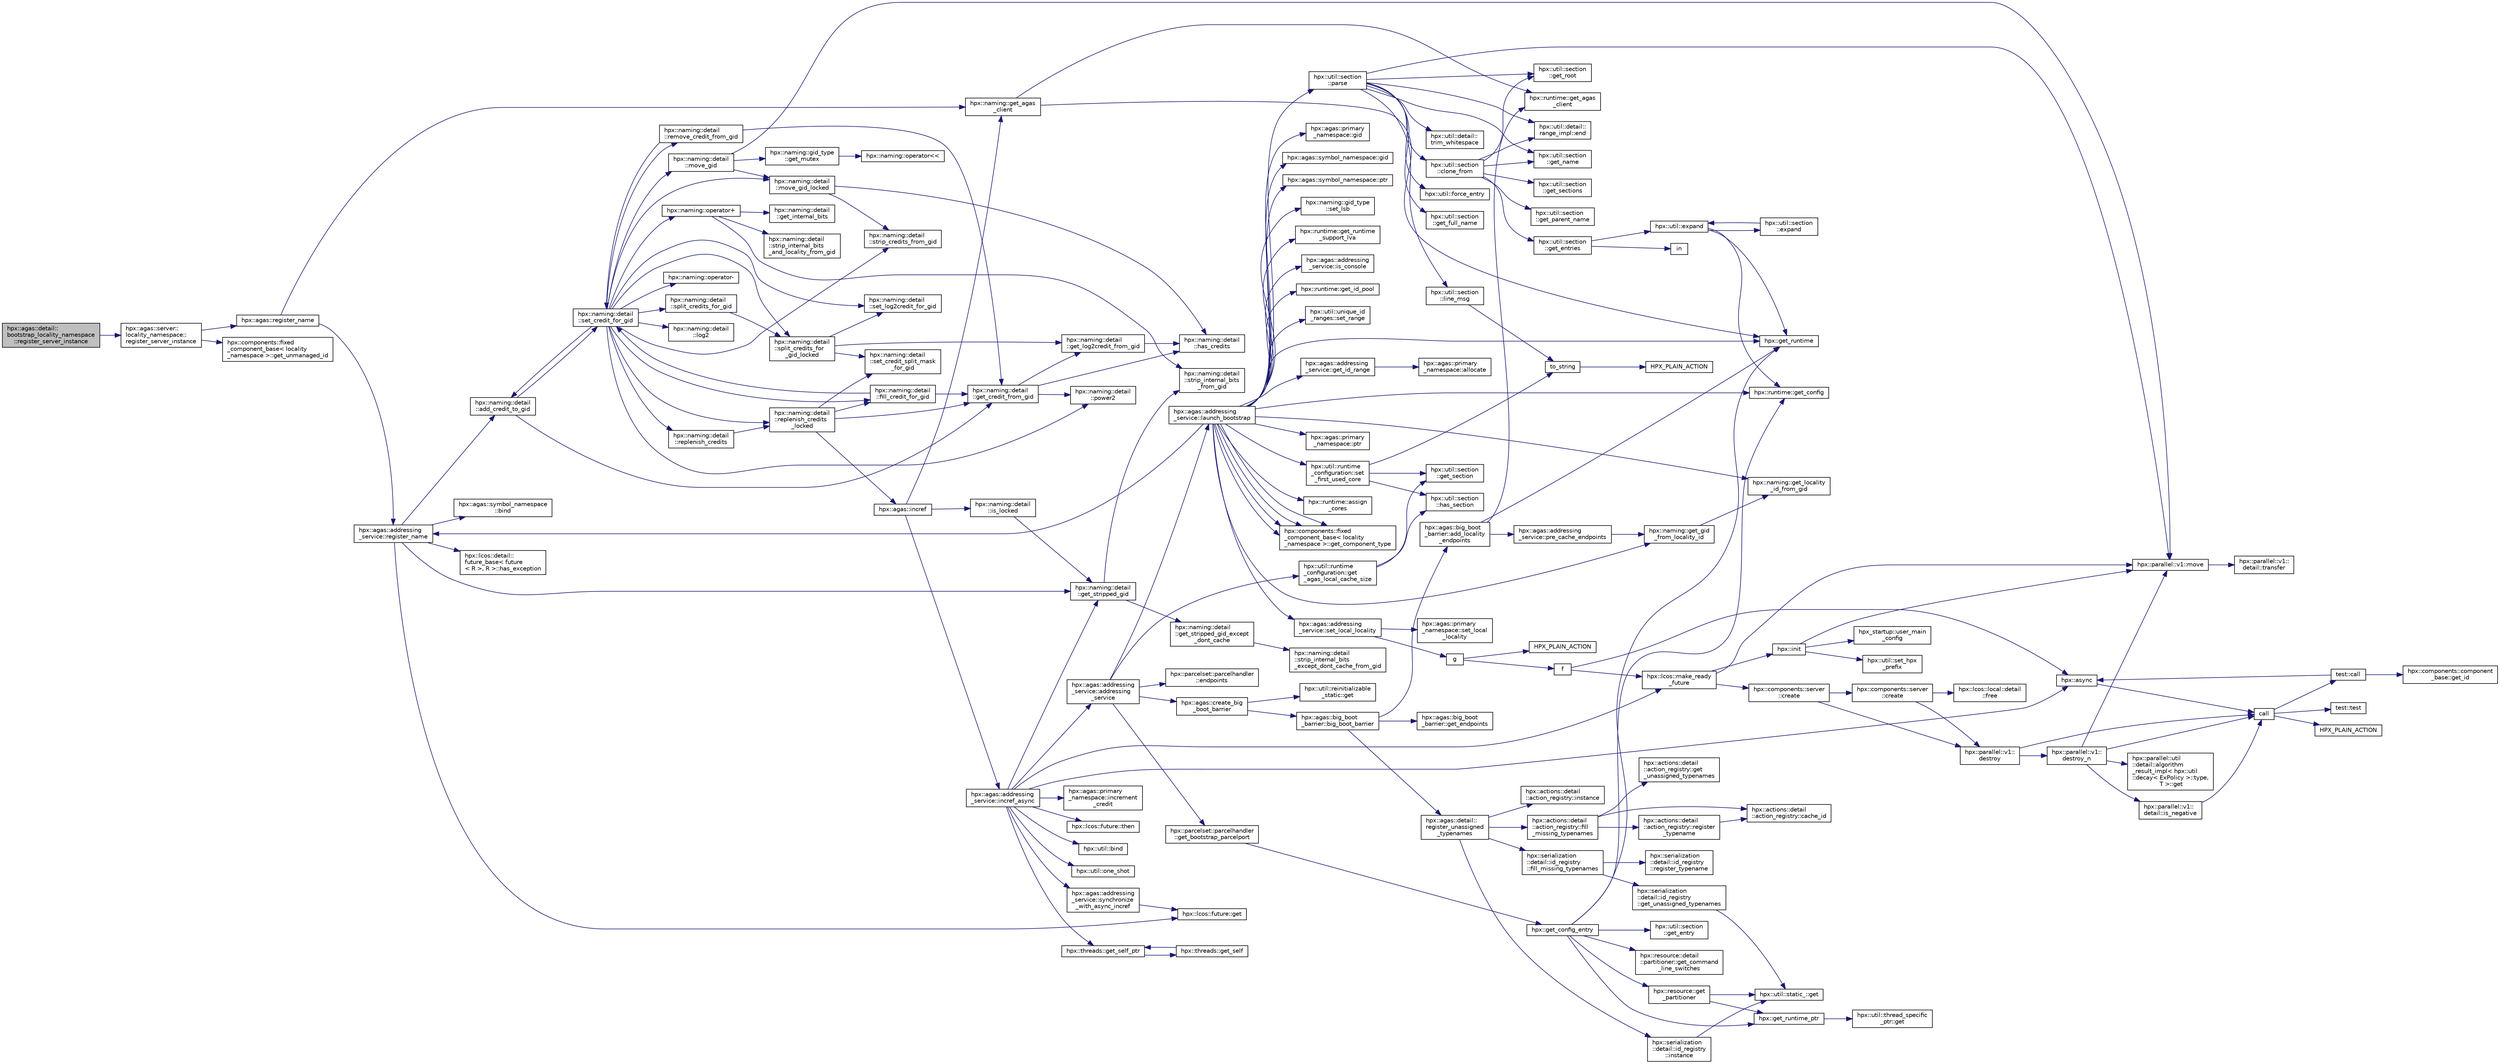 digraph "hpx::agas::detail::bootstrap_locality_namespace::register_server_instance"
{
  edge [fontname="Helvetica",fontsize="10",labelfontname="Helvetica",labelfontsize="10"];
  node [fontname="Helvetica",fontsize="10",shape=record];
  rankdir="LR";
  Node1463 [label="hpx::agas::detail::\lbootstrap_locality_namespace\l::register_server_instance",height=0.2,width=0.4,color="black", fillcolor="grey75", style="filled", fontcolor="black"];
  Node1463 -> Node1464 [color="midnightblue",fontsize="10",style="solid",fontname="Helvetica"];
  Node1464 [label="hpx::agas::server::\llocality_namespace::\lregister_server_instance",height=0.2,width=0.4,color="black", fillcolor="white", style="filled",URL="$dc/d72/structhpx_1_1agas_1_1server_1_1locality__namespace.html#af1491746c7368e3824c99bc100f18734"];
  Node1464 -> Node1465 [color="midnightblue",fontsize="10",style="solid",fontname="Helvetica"];
  Node1465 [label="hpx::agas::register_name",height=0.2,width=0.4,color="black", fillcolor="white", style="filled",URL="$dc/d54/namespacehpx_1_1agas.html#a3812793adbf5e7d8c6b468595ac0823f"];
  Node1465 -> Node1466 [color="midnightblue",fontsize="10",style="solid",fontname="Helvetica"];
  Node1466 [label="hpx::naming::get_agas\l_client",height=0.2,width=0.4,color="black", fillcolor="white", style="filled",URL="$d4/dc9/namespacehpx_1_1naming.html#a0408fffd5d34b620712a801b0ae3b032"];
  Node1466 -> Node1467 [color="midnightblue",fontsize="10",style="solid",fontname="Helvetica"];
  Node1467 [label="hpx::get_runtime",height=0.2,width=0.4,color="black", fillcolor="white", style="filled",URL="$d8/d83/namespacehpx.html#aef902cc6c7dd3b9fbadf34d1e850a070"];
  Node1466 -> Node1468 [color="midnightblue",fontsize="10",style="solid",fontname="Helvetica"];
  Node1468 [label="hpx::runtime::get_agas\l_client",height=0.2,width=0.4,color="black", fillcolor="white", style="filled",URL="$d0/d7b/classhpx_1_1runtime.html#aeb5dddd30d6b9861669af8ad44d1a96a"];
  Node1465 -> Node1469 [color="midnightblue",fontsize="10",style="solid",fontname="Helvetica"];
  Node1469 [label="hpx::agas::addressing\l_service::register_name",height=0.2,width=0.4,color="black", fillcolor="white", style="filled",URL="$db/d58/structhpx_1_1agas_1_1addressing__service.html#a5929d7fd681a5ed692bfbeaa503fc32d",tooltip="Register a global name with a global address (id) "];
  Node1469 -> Node1470 [color="midnightblue",fontsize="10",style="solid",fontname="Helvetica"];
  Node1470 [label="hpx::agas::symbol_namespace\l::bind",height=0.2,width=0.4,color="black", fillcolor="white", style="filled",URL="$dd/d5e/structhpx_1_1agas_1_1symbol__namespace.html#a4c5b21f70ae191ad0169fe5ac06de532"];
  Node1469 -> Node1471 [color="midnightblue",fontsize="10",style="solid",fontname="Helvetica"];
  Node1471 [label="hpx::naming::detail\l::get_stripped_gid",height=0.2,width=0.4,color="black", fillcolor="white", style="filled",URL="$d5/d18/namespacehpx_1_1naming_1_1detail.html#ad3a849cb7ebd5dccf9aefadccc21dd89"];
  Node1471 -> Node1472 [color="midnightblue",fontsize="10",style="solid",fontname="Helvetica"];
  Node1472 [label="hpx::naming::detail\l::strip_internal_bits\l_from_gid",height=0.2,width=0.4,color="black", fillcolor="white", style="filled",URL="$d5/d18/namespacehpx_1_1naming_1_1detail.html#a95cca4d4bc82a9da3e804b225b03dfaf"];
  Node1471 -> Node1473 [color="midnightblue",fontsize="10",style="solid",fontname="Helvetica"];
  Node1473 [label="hpx::naming::detail\l::get_stripped_gid_except\l_dont_cache",height=0.2,width=0.4,color="black", fillcolor="white", style="filled",URL="$d5/d18/namespacehpx_1_1naming_1_1detail.html#a1ab848588112d0f7fac377a15692c9cc"];
  Node1473 -> Node1474 [color="midnightblue",fontsize="10",style="solid",fontname="Helvetica"];
  Node1474 [label="hpx::naming::detail\l::strip_internal_bits\l_except_dont_cache_from_gid",height=0.2,width=0.4,color="black", fillcolor="white", style="filled",URL="$d5/d18/namespacehpx_1_1naming_1_1detail.html#aabeb51a92376c6bfb9cf31bf9ff0c4cc"];
  Node1469 -> Node1475 [color="midnightblue",fontsize="10",style="solid",fontname="Helvetica"];
  Node1475 [label="hpx::lcos::detail::\lfuture_base\< future\l\< R \>, R \>::has_exception",height=0.2,width=0.4,color="black", fillcolor="white", style="filled",URL="$d5/dd7/classhpx_1_1lcos_1_1detail_1_1future__base.html#aa95b01f70ad95706ae420ff1db2e5b99"];
  Node1469 -> Node1476 [color="midnightblue",fontsize="10",style="solid",fontname="Helvetica"];
  Node1476 [label="hpx::lcos::future::get",height=0.2,width=0.4,color="black", fillcolor="white", style="filled",URL="$d0/d33/classhpx_1_1lcos_1_1future.html#a8c28269486d5620ac48af349f17bb41c"];
  Node1469 -> Node1477 [color="midnightblue",fontsize="10",style="solid",fontname="Helvetica"];
  Node1477 [label="hpx::naming::detail\l::add_credit_to_gid",height=0.2,width=0.4,color="black", fillcolor="white", style="filled",URL="$d5/d18/namespacehpx_1_1naming_1_1detail.html#ab13848a91587535a393be4def980e832"];
  Node1477 -> Node1478 [color="midnightblue",fontsize="10",style="solid",fontname="Helvetica"];
  Node1478 [label="hpx::naming::detail\l::get_credit_from_gid",height=0.2,width=0.4,color="black", fillcolor="white", style="filled",URL="$d5/d18/namespacehpx_1_1naming_1_1detail.html#ae3d27efe8c838d79e29020ed7c9fa25f"];
  Node1478 -> Node1479 [color="midnightblue",fontsize="10",style="solid",fontname="Helvetica"];
  Node1479 [label="hpx::naming::detail\l::has_credits",height=0.2,width=0.4,color="black", fillcolor="white", style="filled",URL="$d5/d18/namespacehpx_1_1naming_1_1detail.html#afb823cf706d95f298c25af22fe39653b"];
  Node1478 -> Node1480 [color="midnightblue",fontsize="10",style="solid",fontname="Helvetica"];
  Node1480 [label="hpx::naming::detail\l::power2",height=0.2,width=0.4,color="black", fillcolor="white", style="filled",URL="$d5/d18/namespacehpx_1_1naming_1_1detail.html#a084e318ac378f38778c0696da8cbdaac"];
  Node1478 -> Node1481 [color="midnightblue",fontsize="10",style="solid",fontname="Helvetica"];
  Node1481 [label="hpx::naming::detail\l::get_log2credit_from_gid",height=0.2,width=0.4,color="black", fillcolor="white", style="filled",URL="$d5/d18/namespacehpx_1_1naming_1_1detail.html#a65b5a75f9576e0c15d372d20f0ed37d0"];
  Node1481 -> Node1479 [color="midnightblue",fontsize="10",style="solid",fontname="Helvetica"];
  Node1477 -> Node1482 [color="midnightblue",fontsize="10",style="solid",fontname="Helvetica"];
  Node1482 [label="hpx::naming::detail\l::set_credit_for_gid",height=0.2,width=0.4,color="black", fillcolor="white", style="filled",URL="$d5/d18/namespacehpx_1_1naming_1_1detail.html#a87703193ff814a4e1c912e98e655ec51"];
  Node1482 -> Node1483 [color="midnightblue",fontsize="10",style="solid",fontname="Helvetica"];
  Node1483 [label="hpx::naming::detail\l::log2",height=0.2,width=0.4,color="black", fillcolor="white", style="filled",URL="$d5/d18/namespacehpx_1_1naming_1_1detail.html#a10b972e46f78f4f24d7843d6f8554b5b"];
  Node1482 -> Node1480 [color="midnightblue",fontsize="10",style="solid",fontname="Helvetica"];
  Node1482 -> Node1484 [color="midnightblue",fontsize="10",style="solid",fontname="Helvetica"];
  Node1484 [label="hpx::naming::detail\l::set_log2credit_for_gid",height=0.2,width=0.4,color="black", fillcolor="white", style="filled",URL="$d5/d18/namespacehpx_1_1naming_1_1detail.html#ac466e44115ff62134192cea0735b147e"];
  Node1482 -> Node1485 [color="midnightblue",fontsize="10",style="solid",fontname="Helvetica"];
  Node1485 [label="hpx::naming::detail\l::strip_credits_from_gid",height=0.2,width=0.4,color="black", fillcolor="white", style="filled",URL="$d5/d18/namespacehpx_1_1naming_1_1detail.html#a422b12b60e5f7844b224dd68cf8cae8e"];
  Node1482 -> Node1477 [color="midnightblue",fontsize="10",style="solid",fontname="Helvetica"];
  Node1482 -> Node1486 [color="midnightblue",fontsize="10",style="solid",fontname="Helvetica"];
  Node1486 [label="hpx::naming::detail\l::remove_credit_from_gid",height=0.2,width=0.4,color="black", fillcolor="white", style="filled",URL="$d5/d18/namespacehpx_1_1naming_1_1detail.html#a3ccb4b028c2c757c0fabdfe58ac07e47"];
  Node1486 -> Node1478 [color="midnightblue",fontsize="10",style="solid",fontname="Helvetica"];
  Node1486 -> Node1482 [color="midnightblue",fontsize="10",style="solid",fontname="Helvetica"];
  Node1482 -> Node1487 [color="midnightblue",fontsize="10",style="solid",fontname="Helvetica"];
  Node1487 [label="hpx::naming::detail\l::fill_credit_for_gid",height=0.2,width=0.4,color="black", fillcolor="white", style="filled",URL="$d5/d18/namespacehpx_1_1naming_1_1detail.html#a3ec890e6a5b5c8fbd21b11dfe7e50352"];
  Node1487 -> Node1478 [color="midnightblue",fontsize="10",style="solid",fontname="Helvetica"];
  Node1487 -> Node1482 [color="midnightblue",fontsize="10",style="solid",fontname="Helvetica"];
  Node1482 -> Node1488 [color="midnightblue",fontsize="10",style="solid",fontname="Helvetica"];
  Node1488 [label="hpx::naming::detail\l::move_gid",height=0.2,width=0.4,color="black", fillcolor="white", style="filled",URL="$d5/d18/namespacehpx_1_1naming_1_1detail.html#aade6b5eb4f9361377b0a427cd8bffdca"];
  Node1488 -> Node1489 [color="midnightblue",fontsize="10",style="solid",fontname="Helvetica"];
  Node1489 [label="hpx::naming::gid_type\l::get_mutex",height=0.2,width=0.4,color="black", fillcolor="white", style="filled",URL="$d3/d67/structhpx_1_1naming_1_1gid__type.html#a25f1f7d247b4ec6e77e577400bbbc18f"];
  Node1489 -> Node1490 [color="midnightblue",fontsize="10",style="solid",fontname="Helvetica"];
  Node1490 [label="hpx::naming::operator\<\<",height=0.2,width=0.4,color="black", fillcolor="white", style="filled",URL="$d4/dc9/namespacehpx_1_1naming.html#ad9103d927583be9fcc218e045ad2a6e6"];
  Node1488 -> Node1491 [color="midnightblue",fontsize="10",style="solid",fontname="Helvetica"];
  Node1491 [label="hpx::naming::detail\l::move_gid_locked",height=0.2,width=0.4,color="black", fillcolor="white", style="filled",URL="$d5/d18/namespacehpx_1_1naming_1_1detail.html#ade50f3a7ea7970594a107017d9781f45"];
  Node1491 -> Node1479 [color="midnightblue",fontsize="10",style="solid",fontname="Helvetica"];
  Node1491 -> Node1485 [color="midnightblue",fontsize="10",style="solid",fontname="Helvetica"];
  Node1488 -> Node1492 [color="midnightblue",fontsize="10",style="solid",fontname="Helvetica"];
  Node1492 [label="hpx::parallel::v1::move",height=0.2,width=0.4,color="black", fillcolor="white", style="filled",URL="$db/db9/namespacehpx_1_1parallel_1_1v1.html#aa7c4ede081ce786c9d1eb1adff495cfc"];
  Node1492 -> Node1493 [color="midnightblue",fontsize="10",style="solid",fontname="Helvetica"];
  Node1493 [label="hpx::parallel::v1::\ldetail::transfer",height=0.2,width=0.4,color="black", fillcolor="white", style="filled",URL="$d2/ddd/namespacehpx_1_1parallel_1_1v1_1_1detail.html#ab1b56a05e1885ca7cc7ffa1804dd2f3c"];
  Node1482 -> Node1491 [color="midnightblue",fontsize="10",style="solid",fontname="Helvetica"];
  Node1482 -> Node1494 [color="midnightblue",fontsize="10",style="solid",fontname="Helvetica"];
  Node1494 [label="hpx::naming::detail\l::replenish_credits",height=0.2,width=0.4,color="black", fillcolor="white", style="filled",URL="$d5/d18/namespacehpx_1_1naming_1_1detail.html#aab806d937bd01894af129d3d3cbb22f4"];
  Node1494 -> Node1495 [color="midnightblue",fontsize="10",style="solid",fontname="Helvetica"];
  Node1495 [label="hpx::naming::detail\l::replenish_credits\l_locked",height=0.2,width=0.4,color="black", fillcolor="white", style="filled",URL="$d5/d18/namespacehpx_1_1naming_1_1detail.html#a011ed4fa9a2f4d4319adc54943fa03d6"];
  Node1495 -> Node1478 [color="midnightblue",fontsize="10",style="solid",fontname="Helvetica"];
  Node1495 -> Node1487 [color="midnightblue",fontsize="10",style="solid",fontname="Helvetica"];
  Node1495 -> Node1496 [color="midnightblue",fontsize="10",style="solid",fontname="Helvetica"];
  Node1496 [label="hpx::naming::detail\l::set_credit_split_mask\l_for_gid",height=0.2,width=0.4,color="black", fillcolor="white", style="filled",URL="$d5/d18/namespacehpx_1_1naming_1_1detail.html#a514fb4fd603d267bd438c27ea2fb1e7d"];
  Node1495 -> Node1497 [color="midnightblue",fontsize="10",style="solid",fontname="Helvetica"];
  Node1497 [label="hpx::agas::incref",height=0.2,width=0.4,color="black", fillcolor="white", style="filled",URL="$dc/d54/namespacehpx_1_1agas.html#aad81d2ea721c1a5692e243ef07bf164f"];
  Node1497 -> Node1498 [color="midnightblue",fontsize="10",style="solid",fontname="Helvetica"];
  Node1498 [label="hpx::naming::detail\l::is_locked",height=0.2,width=0.4,color="black", fillcolor="white", style="filled",URL="$d5/d18/namespacehpx_1_1naming_1_1detail.html#a721ab5a11bd11a37b0c905ea3fe0a6d7"];
  Node1498 -> Node1471 [color="midnightblue",fontsize="10",style="solid",fontname="Helvetica"];
  Node1497 -> Node1466 [color="midnightblue",fontsize="10",style="solid",fontname="Helvetica"];
  Node1497 -> Node1499 [color="midnightblue",fontsize="10",style="solid",fontname="Helvetica"];
  Node1499 [label="hpx::agas::addressing\l_service::incref_async",height=0.2,width=0.4,color="black", fillcolor="white", style="filled",URL="$db/d58/structhpx_1_1agas_1_1addressing__service.html#adae9df2634cf648f129f203c3678c1c1",tooltip="Increment the global reference count for the given id. "];
  Node1499 -> Node1471 [color="midnightblue",fontsize="10",style="solid",fontname="Helvetica"];
  Node1499 -> Node1500 [color="midnightblue",fontsize="10",style="solid",fontname="Helvetica"];
  Node1500 [label="hpx::threads::get_self_ptr",height=0.2,width=0.4,color="black", fillcolor="white", style="filled",URL="$d7/d28/namespacehpx_1_1threads.html#a22877ae347ad884cde3a51397dad6c53"];
  Node1500 -> Node1501 [color="midnightblue",fontsize="10",style="solid",fontname="Helvetica"];
  Node1501 [label="hpx::threads::get_self",height=0.2,width=0.4,color="black", fillcolor="white", style="filled",URL="$d7/d28/namespacehpx_1_1threads.html#a07daf4d6d29233f20d66d41ab7b5b8e8"];
  Node1501 -> Node1500 [color="midnightblue",fontsize="10",style="solid",fontname="Helvetica"];
  Node1499 -> Node1502 [color="midnightblue",fontsize="10",style="solid",fontname="Helvetica"];
  Node1502 [label="hpx::agas::addressing\l_service::addressing\l_service",height=0.2,width=0.4,color="black", fillcolor="white", style="filled",URL="$db/d58/structhpx_1_1agas_1_1addressing__service.html#a4cd885b12c530009f44f7372c197d54f"];
  Node1502 -> Node1503 [color="midnightblue",fontsize="10",style="solid",fontname="Helvetica"];
  Node1503 [label="hpx::util::runtime\l_configuration::get\l_agas_local_cache_size",height=0.2,width=0.4,color="black", fillcolor="white", style="filled",URL="$d8/d70/classhpx_1_1util_1_1runtime__configuration.html#a5fc409d10bc5e063fde7992fb2d8eefe"];
  Node1503 -> Node1504 [color="midnightblue",fontsize="10",style="solid",fontname="Helvetica"];
  Node1504 [label="hpx::util::section\l::has_section",height=0.2,width=0.4,color="black", fillcolor="white", style="filled",URL="$dd/de4/classhpx_1_1util_1_1section.html#a2ef0091925e5c2e3fda235bff644cdb4"];
  Node1503 -> Node1505 [color="midnightblue",fontsize="10",style="solid",fontname="Helvetica"];
  Node1505 [label="hpx::util::section\l::get_section",height=0.2,width=0.4,color="black", fillcolor="white", style="filled",URL="$dd/de4/classhpx_1_1util_1_1section.html#a3506cc01fb5453b2176f4747352c5517"];
  Node1502 -> Node1506 [color="midnightblue",fontsize="10",style="solid",fontname="Helvetica"];
  Node1506 [label="hpx::parcelset::parcelhandler\l::get_bootstrap_parcelport",height=0.2,width=0.4,color="black", fillcolor="white", style="filled",URL="$d4/d2f/classhpx_1_1parcelset_1_1parcelhandler.html#aac412291f000080f2496f288b97b7859"];
  Node1506 -> Node1507 [color="midnightblue",fontsize="10",style="solid",fontname="Helvetica"];
  Node1507 [label="hpx::get_config_entry",height=0.2,width=0.4,color="black", fillcolor="white", style="filled",URL="$d8/d83/namespacehpx.html#a097240e6744bc8905f708932da401835",tooltip="Retrieve the string value of a configuration entry given by key. "];
  Node1507 -> Node1508 [color="midnightblue",fontsize="10",style="solid",fontname="Helvetica"];
  Node1508 [label="hpx::get_runtime_ptr",height=0.2,width=0.4,color="black", fillcolor="white", style="filled",URL="$d8/d83/namespacehpx.html#af29daf2bb3e01b4d6495a1742b6cce64"];
  Node1508 -> Node1509 [color="midnightblue",fontsize="10",style="solid",fontname="Helvetica"];
  Node1509 [label="hpx::util::thread_specific\l_ptr::get",height=0.2,width=0.4,color="black", fillcolor="white", style="filled",URL="$d4/d4c/structhpx_1_1util_1_1thread__specific__ptr.html#a3b27d8520710478aa41d1f74206bdba9"];
  Node1507 -> Node1467 [color="midnightblue",fontsize="10",style="solid",fontname="Helvetica"];
  Node1507 -> Node1510 [color="midnightblue",fontsize="10",style="solid",fontname="Helvetica"];
  Node1510 [label="hpx::runtime::get_config",height=0.2,width=0.4,color="black", fillcolor="white", style="filled",URL="$d0/d7b/classhpx_1_1runtime.html#a0bfe0241e54b1fe1dd4ec181d944de43",tooltip="access configuration information "];
  Node1507 -> Node1511 [color="midnightblue",fontsize="10",style="solid",fontname="Helvetica"];
  Node1511 [label="hpx::util::section\l::get_entry",height=0.2,width=0.4,color="black", fillcolor="white", style="filled",URL="$dd/de4/classhpx_1_1util_1_1section.html#a02ac2ca2a4490347405dec03df46af88"];
  Node1507 -> Node1512 [color="midnightblue",fontsize="10",style="solid",fontname="Helvetica"];
  Node1512 [label="hpx::resource::get\l_partitioner",height=0.2,width=0.4,color="black", fillcolor="white", style="filled",URL="$dd/da5/namespacehpx_1_1resource.html#af91354c369d9a22a00581d6b6da7d0ee"];
  Node1512 -> Node1513 [color="midnightblue",fontsize="10",style="solid",fontname="Helvetica"];
  Node1513 [label="hpx::util::static_::get",height=0.2,width=0.4,color="black", fillcolor="white", style="filled",URL="$d3/dbb/structhpx_1_1util_1_1static__.html#a2967c633948a3bf17a3b5405ef5a8318"];
  Node1512 -> Node1508 [color="midnightblue",fontsize="10",style="solid",fontname="Helvetica"];
  Node1507 -> Node1514 [color="midnightblue",fontsize="10",style="solid",fontname="Helvetica"];
  Node1514 [label="hpx::resource::detail\l::partitioner::get_command\l_line_switches",height=0.2,width=0.4,color="black", fillcolor="white", style="filled",URL="$d0/dab/classhpx_1_1resource_1_1detail_1_1partitioner.html#a16fe01dd59b2c89bd556788b5713522e"];
  Node1502 -> Node1515 [color="midnightblue",fontsize="10",style="solid",fontname="Helvetica"];
  Node1515 [label="hpx::agas::create_big\l_boot_barrier",height=0.2,width=0.4,color="black", fillcolor="white", style="filled",URL="$dc/d54/namespacehpx_1_1agas.html#a272f64deb448ea9613501a5b3458a57f"];
  Node1515 -> Node1516 [color="midnightblue",fontsize="10",style="solid",fontname="Helvetica"];
  Node1516 [label="hpx::util::reinitializable\l_static::get",height=0.2,width=0.4,color="black", fillcolor="white", style="filled",URL="$d2/db7/structhpx_1_1util_1_1reinitializable__static.html#a2c616d22a193ed9d3b0b58d4203b3809"];
  Node1515 -> Node1517 [color="midnightblue",fontsize="10",style="solid",fontname="Helvetica"];
  Node1517 [label="hpx::agas::big_boot\l_barrier::big_boot_barrier",height=0.2,width=0.4,color="black", fillcolor="white", style="filled",URL="$d8/db6/structhpx_1_1agas_1_1big__boot__barrier.html#ab00f39b77e1ae054dddeab796ac49a07"];
  Node1517 -> Node1518 [color="midnightblue",fontsize="10",style="solid",fontname="Helvetica"];
  Node1518 [label="hpx::agas::detail::\lregister_unassigned\l_typenames",height=0.2,width=0.4,color="black", fillcolor="white", style="filled",URL="$dd/dd0/namespacehpx_1_1agas_1_1detail.html#a69a4d9fbe321b26f2eeeacaae98c05bb"];
  Node1518 -> Node1519 [color="midnightblue",fontsize="10",style="solid",fontname="Helvetica"];
  Node1519 [label="hpx::serialization\l::detail::id_registry\l::instance",height=0.2,width=0.4,color="black", fillcolor="white", style="filled",URL="$dc/d9a/classhpx_1_1serialization_1_1detail_1_1id__registry.html#ab5118609f28337b2a71e7ac63399a2dc"];
  Node1519 -> Node1513 [color="midnightblue",fontsize="10",style="solid",fontname="Helvetica"];
  Node1518 -> Node1520 [color="midnightblue",fontsize="10",style="solid",fontname="Helvetica"];
  Node1520 [label="hpx::serialization\l::detail::id_registry\l::fill_missing_typenames",height=0.2,width=0.4,color="black", fillcolor="white", style="filled",URL="$dc/d9a/classhpx_1_1serialization_1_1detail_1_1id__registry.html#a80cd98a900de5a5347cf51ab710ed1be"];
  Node1520 -> Node1521 [color="midnightblue",fontsize="10",style="solid",fontname="Helvetica"];
  Node1521 [label="hpx::serialization\l::detail::id_registry\l::get_unassigned_typenames",height=0.2,width=0.4,color="black", fillcolor="white", style="filled",URL="$dc/d9a/classhpx_1_1serialization_1_1detail_1_1id__registry.html#a667f38001517e0031e3421b1f6719baf"];
  Node1521 -> Node1513 [color="midnightblue",fontsize="10",style="solid",fontname="Helvetica"];
  Node1520 -> Node1522 [color="midnightblue",fontsize="10",style="solid",fontname="Helvetica"];
  Node1522 [label="hpx::serialization\l::detail::id_registry\l::register_typename",height=0.2,width=0.4,color="black", fillcolor="white", style="filled",URL="$dc/d9a/classhpx_1_1serialization_1_1detail_1_1id__registry.html#a3ecf46288bd104ca800605842a269fd6"];
  Node1518 -> Node1523 [color="midnightblue",fontsize="10",style="solid",fontname="Helvetica"];
  Node1523 [label="hpx::actions::detail\l::action_registry::instance",height=0.2,width=0.4,color="black", fillcolor="white", style="filled",URL="$d6/d07/structhpx_1_1actions_1_1detail_1_1action__registry.html#a4d8a8074f8a91fdc5a62e8067ef6472c"];
  Node1518 -> Node1524 [color="midnightblue",fontsize="10",style="solid",fontname="Helvetica"];
  Node1524 [label="hpx::actions::detail\l::action_registry::fill\l_missing_typenames",height=0.2,width=0.4,color="black", fillcolor="white", style="filled",URL="$d6/d07/structhpx_1_1actions_1_1detail_1_1action__registry.html#ad0b2659af6636d76d4b39d64eac81e3c"];
  Node1524 -> Node1525 [color="midnightblue",fontsize="10",style="solid",fontname="Helvetica"];
  Node1525 [label="hpx::actions::detail\l::action_registry::get\l_unassigned_typenames",height=0.2,width=0.4,color="black", fillcolor="white", style="filled",URL="$d6/d07/structhpx_1_1actions_1_1detail_1_1action__registry.html#a5216619c74ba5ee2d7a82626fe3f42cd"];
  Node1524 -> Node1526 [color="midnightblue",fontsize="10",style="solid",fontname="Helvetica"];
  Node1526 [label="hpx::actions::detail\l::action_registry::register\l_typename",height=0.2,width=0.4,color="black", fillcolor="white", style="filled",URL="$d6/d07/structhpx_1_1actions_1_1detail_1_1action__registry.html#a7352d14b8ad4d97a880c8ff247f0e04a"];
  Node1526 -> Node1527 [color="midnightblue",fontsize="10",style="solid",fontname="Helvetica"];
  Node1527 [label="hpx::actions::detail\l::action_registry::cache_id",height=0.2,width=0.4,color="black", fillcolor="white", style="filled",URL="$d6/d07/structhpx_1_1actions_1_1detail_1_1action__registry.html#a241539d91aa05a0cb41e6949b4f7ffb6"];
  Node1524 -> Node1527 [color="midnightblue",fontsize="10",style="solid",fontname="Helvetica"];
  Node1517 -> Node1528 [color="midnightblue",fontsize="10",style="solid",fontname="Helvetica"];
  Node1528 [label="hpx::agas::big_boot\l_barrier::add_locality\l_endpoints",height=0.2,width=0.4,color="black", fillcolor="white", style="filled",URL="$d8/db6/structhpx_1_1agas_1_1big__boot__barrier.html#aedb4d5066f5ee188b4b2e7476bde8f35"];
  Node1528 -> Node1467 [color="midnightblue",fontsize="10",style="solid",fontname="Helvetica"];
  Node1528 -> Node1468 [color="midnightblue",fontsize="10",style="solid",fontname="Helvetica"];
  Node1528 -> Node1529 [color="midnightblue",fontsize="10",style="solid",fontname="Helvetica"];
  Node1529 [label="hpx::agas::addressing\l_service::pre_cache_endpoints",height=0.2,width=0.4,color="black", fillcolor="white", style="filled",URL="$db/d58/structhpx_1_1agas_1_1addressing__service.html#a9384e7f70c49705ea11e55718c144ee4"];
  Node1529 -> Node1530 [color="midnightblue",fontsize="10",style="solid",fontname="Helvetica"];
  Node1530 [label="hpx::naming::get_gid\l_from_locality_id",height=0.2,width=0.4,color="black", fillcolor="white", style="filled",URL="$d4/dc9/namespacehpx_1_1naming.html#ae50a3ecdb5854b6a25a556ebc9830541"];
  Node1530 -> Node1531 [color="midnightblue",fontsize="10",style="solid",fontname="Helvetica"];
  Node1531 [label="hpx::naming::get_locality\l_id_from_gid",height=0.2,width=0.4,color="black", fillcolor="white", style="filled",URL="$d4/dc9/namespacehpx_1_1naming.html#a7fd43037784560bd04fda9b49e33529f"];
  Node1517 -> Node1532 [color="midnightblue",fontsize="10",style="solid",fontname="Helvetica"];
  Node1532 [label="hpx::agas::big_boot\l_barrier::get_endpoints",height=0.2,width=0.4,color="black", fillcolor="white", style="filled",URL="$d8/db6/structhpx_1_1agas_1_1big__boot__barrier.html#a019606b912a47e77062cd7de28adb428"];
  Node1502 -> Node1533 [color="midnightblue",fontsize="10",style="solid",fontname="Helvetica"];
  Node1533 [label="hpx::parcelset::parcelhandler\l::endpoints",height=0.2,width=0.4,color="black", fillcolor="white", style="filled",URL="$d4/d2f/classhpx_1_1parcelset_1_1parcelhandler.html#a7a79973ee047c9a655e7517b89d78558",tooltip="return the endpoints associated with this parcelhandler "];
  Node1502 -> Node1534 [color="midnightblue",fontsize="10",style="solid",fontname="Helvetica"];
  Node1534 [label="hpx::agas::addressing\l_service::launch_bootstrap",height=0.2,width=0.4,color="black", fillcolor="white", style="filled",URL="$db/d58/structhpx_1_1agas_1_1addressing__service.html#a664380be3597d3ca31677b2ae5800e76"];
  Node1534 -> Node1535 [color="midnightblue",fontsize="10",style="solid",fontname="Helvetica"];
  Node1535 [label="hpx::agas::primary\l_namespace::ptr",height=0.2,width=0.4,color="black", fillcolor="white", style="filled",URL="$d1/d43/structhpx_1_1agas_1_1primary__namespace.html#a977601f2c79f10b3aef3db56fb3aad0d"];
  Node1534 -> Node1467 [color="midnightblue",fontsize="10",style="solid",fontname="Helvetica"];
  Node1534 -> Node1530 [color="midnightblue",fontsize="10",style="solid",fontname="Helvetica"];
  Node1534 -> Node1536 [color="midnightblue",fontsize="10",style="solid",fontname="Helvetica"];
  Node1536 [label="hpx::agas::addressing\l_service::set_local_locality",height=0.2,width=0.4,color="black", fillcolor="white", style="filled",URL="$db/d58/structhpx_1_1agas_1_1addressing__service.html#a262a9982f31caacd5c605b643f2cc081"];
  Node1536 -> Node1537 [color="midnightblue",fontsize="10",style="solid",fontname="Helvetica"];
  Node1537 [label="g",height=0.2,width=0.4,color="black", fillcolor="white", style="filled",URL="$da/d17/cxx11__noexcept_8cpp.html#a96f5ebe659f57f5faa7343c54f8ea39a"];
  Node1537 -> Node1538 [color="midnightblue",fontsize="10",style="solid",fontname="Helvetica"];
  Node1538 [label="f",height=0.2,width=0.4,color="black", fillcolor="white", style="filled",URL="$d4/d13/async__unwrap__1037_8cpp.html#a02a6b0b4f77af9f69a841dc8262b0cd0"];
  Node1538 -> Node1539 [color="midnightblue",fontsize="10",style="solid",fontname="Helvetica"];
  Node1539 [label="hpx::async",height=0.2,width=0.4,color="black", fillcolor="white", style="filled",URL="$d8/d83/namespacehpx.html#acb7d8e37b73b823956ce144f9a57eaa4"];
  Node1539 -> Node1540 [color="midnightblue",fontsize="10",style="solid",fontname="Helvetica"];
  Node1540 [label="call",height=0.2,width=0.4,color="black", fillcolor="white", style="filled",URL="$d2/d67/promise__1620_8cpp.html#a58357f0b82bc761e1d0b9091ed563a70"];
  Node1540 -> Node1541 [color="midnightblue",fontsize="10",style="solid",fontname="Helvetica"];
  Node1541 [label="test::test",height=0.2,width=0.4,color="black", fillcolor="white", style="filled",URL="$d8/d89/structtest.html#ab42d5ece712d716b04cb3f686f297a26"];
  Node1540 -> Node1542 [color="midnightblue",fontsize="10",style="solid",fontname="Helvetica"];
  Node1542 [label="HPX_PLAIN_ACTION",height=0.2,width=0.4,color="black", fillcolor="white", style="filled",URL="$d2/d67/promise__1620_8cpp.html#ab96aab827a4b1fcaf66cfe0ba83fef23"];
  Node1540 -> Node1543 [color="midnightblue",fontsize="10",style="solid",fontname="Helvetica"];
  Node1543 [label="test::call",height=0.2,width=0.4,color="black", fillcolor="white", style="filled",URL="$d8/d89/structtest.html#aeb29e7ed6518b9426ccf1344c52620ae"];
  Node1543 -> Node1539 [color="midnightblue",fontsize="10",style="solid",fontname="Helvetica"];
  Node1543 -> Node1544 [color="midnightblue",fontsize="10",style="solid",fontname="Helvetica"];
  Node1544 [label="hpx::components::component\l_base::get_id",height=0.2,width=0.4,color="black", fillcolor="white", style="filled",URL="$d2/de6/classhpx_1_1components_1_1component__base.html#a4c8fd93514039bdf01c48d66d82b19cd"];
  Node1538 -> Node1545 [color="midnightblue",fontsize="10",style="solid",fontname="Helvetica"];
  Node1545 [label="hpx::lcos::make_ready\l_future",height=0.2,width=0.4,color="black", fillcolor="white", style="filled",URL="$d2/dc9/namespacehpx_1_1lcos.html#a42997564ddfde91d475b8a2cea8f53e4"];
  Node1545 -> Node1546 [color="midnightblue",fontsize="10",style="solid",fontname="Helvetica"];
  Node1546 [label="hpx::init",height=0.2,width=0.4,color="black", fillcolor="white", style="filled",URL="$d8/d83/namespacehpx.html#a3c694ea960b47c56b33351ba16e3d76b",tooltip="Main entry point for launching the HPX runtime system. "];
  Node1546 -> Node1547 [color="midnightblue",fontsize="10",style="solid",fontname="Helvetica"];
  Node1547 [label="hpx::util::set_hpx\l_prefix",height=0.2,width=0.4,color="black", fillcolor="white", style="filled",URL="$df/dad/namespacehpx_1_1util.html#ae40a23c1ba0a48d9304dcf717a95793e"];
  Node1546 -> Node1548 [color="midnightblue",fontsize="10",style="solid",fontname="Helvetica"];
  Node1548 [label="hpx_startup::user_main\l_config",height=0.2,width=0.4,color="black", fillcolor="white", style="filled",URL="$d3/dd2/namespacehpx__startup.html#aaac571d88bd3912a4225a23eb3261637"];
  Node1546 -> Node1492 [color="midnightblue",fontsize="10",style="solid",fontname="Helvetica"];
  Node1545 -> Node1549 [color="midnightblue",fontsize="10",style="solid",fontname="Helvetica"];
  Node1549 [label="hpx::components::server\l::create",height=0.2,width=0.4,color="black", fillcolor="white", style="filled",URL="$d2/da2/namespacehpx_1_1components_1_1server.html#ac776c89f3d68ceb910e8cee9fa937ab4",tooltip="Create arrays of components using their default constructor. "];
  Node1549 -> Node1550 [color="midnightblue",fontsize="10",style="solid",fontname="Helvetica"];
  Node1550 [label="hpx::components::server\l::create",height=0.2,width=0.4,color="black", fillcolor="white", style="filled",URL="$d2/da2/namespacehpx_1_1components_1_1server.html#a77d26de181c97b444565e230577981bd"];
  Node1550 -> Node1551 [color="midnightblue",fontsize="10",style="solid",fontname="Helvetica"];
  Node1551 [label="hpx::lcos::local::detail\l::free",height=0.2,width=0.4,color="black", fillcolor="white", style="filled",URL="$d4/dcb/namespacehpx_1_1lcos_1_1local_1_1detail.html#a55a940f019734e9bb045dc123cd80e48"];
  Node1550 -> Node1552 [color="midnightblue",fontsize="10",style="solid",fontname="Helvetica"];
  Node1552 [label="hpx::parallel::v1::\ldestroy",height=0.2,width=0.4,color="black", fillcolor="white", style="filled",URL="$db/db9/namespacehpx_1_1parallel_1_1v1.html#acf303558375048e8a7cc9a2c2e09477f"];
  Node1552 -> Node1540 [color="midnightblue",fontsize="10",style="solid",fontname="Helvetica"];
  Node1552 -> Node1553 [color="midnightblue",fontsize="10",style="solid",fontname="Helvetica"];
  Node1553 [label="hpx::parallel::v1::\ldestroy_n",height=0.2,width=0.4,color="black", fillcolor="white", style="filled",URL="$db/db9/namespacehpx_1_1parallel_1_1v1.html#a71d0691132a300690163f5636bcd5bd3"];
  Node1553 -> Node1554 [color="midnightblue",fontsize="10",style="solid",fontname="Helvetica"];
  Node1554 [label="hpx::parallel::v1::\ldetail::is_negative",height=0.2,width=0.4,color="black", fillcolor="white", style="filled",URL="$d2/ddd/namespacehpx_1_1parallel_1_1v1_1_1detail.html#adf2e40fc4b20ad0fd442ee3118a4d527"];
  Node1554 -> Node1540 [color="midnightblue",fontsize="10",style="solid",fontname="Helvetica"];
  Node1553 -> Node1555 [color="midnightblue",fontsize="10",style="solid",fontname="Helvetica"];
  Node1555 [label="hpx::parallel::util\l::detail::algorithm\l_result_impl\< hpx::util\l::decay\< ExPolicy \>::type,\l T \>::get",height=0.2,width=0.4,color="black", fillcolor="white", style="filled",URL="$d2/d42/structhpx_1_1parallel_1_1util_1_1detail_1_1algorithm__result__impl.html#ab5b051e8ec74eff5e0e62fd63f5d377e"];
  Node1553 -> Node1492 [color="midnightblue",fontsize="10",style="solid",fontname="Helvetica"];
  Node1553 -> Node1540 [color="midnightblue",fontsize="10",style="solid",fontname="Helvetica"];
  Node1549 -> Node1552 [color="midnightblue",fontsize="10",style="solid",fontname="Helvetica"];
  Node1545 -> Node1492 [color="midnightblue",fontsize="10",style="solid",fontname="Helvetica"];
  Node1537 -> Node1556 [color="midnightblue",fontsize="10",style="solid",fontname="Helvetica"];
  Node1556 [label="HPX_PLAIN_ACTION",height=0.2,width=0.4,color="black", fillcolor="white", style="filled",URL="$d4/d13/async__unwrap__1037_8cpp.html#ab5991a65409f0229f564e4935bd7b979"];
  Node1536 -> Node1557 [color="midnightblue",fontsize="10",style="solid",fontname="Helvetica"];
  Node1557 [label="hpx::agas::primary\l_namespace::set_local\l_locality",height=0.2,width=0.4,color="black", fillcolor="white", style="filled",URL="$d1/d43/structhpx_1_1agas_1_1primary__namespace.html#aef9509edfa957ff39e62a2963e7307a9"];
  Node1534 -> Node1558 [color="midnightblue",fontsize="10",style="solid",fontname="Helvetica"];
  Node1558 [label="hpx::runtime::assign\l_cores",height=0.2,width=0.4,color="black", fillcolor="white", style="filled",URL="$d0/d7b/classhpx_1_1runtime.html#ad18888b79a4c00c211acb866abf8c750"];
  Node1534 -> Node1510 [color="midnightblue",fontsize="10",style="solid",fontname="Helvetica"];
  Node1534 -> Node1559 [color="midnightblue",fontsize="10",style="solid",fontname="Helvetica"];
  Node1559 [label="hpx::util::runtime\l_configuration::set\l_first_used_core",height=0.2,width=0.4,color="black", fillcolor="white", style="filled",URL="$d8/d70/classhpx_1_1util_1_1runtime__configuration.html#af1c585ee36a9c0503a013faaa08ad398"];
  Node1559 -> Node1504 [color="midnightblue",fontsize="10",style="solid",fontname="Helvetica"];
  Node1559 -> Node1505 [color="midnightblue",fontsize="10",style="solid",fontname="Helvetica"];
  Node1559 -> Node1560 [color="midnightblue",fontsize="10",style="solid",fontname="Helvetica"];
  Node1560 [label="to_string",height=0.2,width=0.4,color="black", fillcolor="white", style="filled",URL="$d4/d2c/make__continuation__1615_8cpp.html#acbdae3e81403e1ffc527c18dc1cd51dd"];
  Node1560 -> Node1561 [color="midnightblue",fontsize="10",style="solid",fontname="Helvetica"];
  Node1561 [label="HPX_PLAIN_ACTION",height=0.2,width=0.4,color="black", fillcolor="white", style="filled",URL="$d4/d2c/make__continuation__1615_8cpp.html#a8b2f8a7c58b490fcb1260f36bac46541"];
  Node1534 -> Node1562 [color="midnightblue",fontsize="10",style="solid",fontname="Helvetica"];
  Node1562 [label="hpx::components::fixed\l_component_base\< locality\l_namespace \>::get_component_type",height=0.2,width=0.4,color="black", fillcolor="white", style="filled",URL="$df/dfd/classhpx_1_1components_1_1fixed__component__base.html#aa87dbc5aad4f2ee3f9b8f62c6981a8c2"];
  Node1534 -> Node1563 [color="midnightblue",fontsize="10",style="solid",fontname="Helvetica"];
  Node1563 [label="hpx::agas::primary\l_namespace::gid",height=0.2,width=0.4,color="black", fillcolor="white", style="filled",URL="$d1/d43/structhpx_1_1agas_1_1primary__namespace.html#ab38b0457e706d37af52f1535877a5bfd"];
  Node1534 -> Node1562 [color="midnightblue",fontsize="10",style="solid",fontname="Helvetica"];
  Node1534 -> Node1562 [color="midnightblue",fontsize="10",style="solid",fontname="Helvetica"];
  Node1534 -> Node1564 [color="midnightblue",fontsize="10",style="solid",fontname="Helvetica"];
  Node1564 [label="hpx::agas::symbol_namespace::gid",height=0.2,width=0.4,color="black", fillcolor="white", style="filled",URL="$dd/d5e/structhpx_1_1agas_1_1symbol__namespace.html#a4b63b0ff1b7963554cbf5b8073529d53"];
  Node1534 -> Node1562 [color="midnightblue",fontsize="10",style="solid",fontname="Helvetica"];
  Node1534 -> Node1565 [color="midnightblue",fontsize="10",style="solid",fontname="Helvetica"];
  Node1565 [label="hpx::agas::symbol_namespace::ptr",height=0.2,width=0.4,color="black", fillcolor="white", style="filled",URL="$dd/d5e/structhpx_1_1agas_1_1symbol__namespace.html#a67e372d006c4c3a2a3d09640c51ccff4"];
  Node1534 -> Node1566 [color="midnightblue",fontsize="10",style="solid",fontname="Helvetica"];
  Node1566 [label="hpx::util::section\l::parse",height=0.2,width=0.4,color="black", fillcolor="white", style="filled",URL="$dd/de4/classhpx_1_1util_1_1section.html#ace8045f12ef654c88b68a2dfb0788cbd"];
  Node1566 -> Node1567 [color="midnightblue",fontsize="10",style="solid",fontname="Helvetica"];
  Node1567 [label="hpx::util::detail::\lrange_impl::end",height=0.2,width=0.4,color="black", fillcolor="white", style="filled",URL="$d4/d4a/namespacehpx_1_1util_1_1detail_1_1range__impl.html#afb2ea48b0902f52ee4d8b764807b4316"];
  Node1566 -> Node1568 [color="midnightblue",fontsize="10",style="solid",fontname="Helvetica"];
  Node1568 [label="hpx::util::detail::\ltrim_whitespace",height=0.2,width=0.4,color="black", fillcolor="white", style="filled",URL="$d2/d8e/namespacehpx_1_1util_1_1detail.html#a349c290c57fa761e4e914aafa0023bef"];
  Node1566 -> Node1569 [color="midnightblue",fontsize="10",style="solid",fontname="Helvetica"];
  Node1569 [label="hpx::util::section\l::line_msg",height=0.2,width=0.4,color="black", fillcolor="white", style="filled",URL="$dd/de4/classhpx_1_1util_1_1section.html#afcaf894b8e854536369e648038878185"];
  Node1569 -> Node1560 [color="midnightblue",fontsize="10",style="solid",fontname="Helvetica"];
  Node1566 -> Node1570 [color="midnightblue",fontsize="10",style="solid",fontname="Helvetica"];
  Node1570 [label="hpx::util::force_entry",height=0.2,width=0.4,color="black", fillcolor="white", style="filled",URL="$df/dad/namespacehpx_1_1util.html#a36f05768f2fe4d204964258716634913"];
  Node1566 -> Node1571 [color="midnightblue",fontsize="10",style="solid",fontname="Helvetica"];
  Node1571 [label="hpx::util::section\l::get_full_name",height=0.2,width=0.4,color="black", fillcolor="white", style="filled",URL="$dd/de4/classhpx_1_1util_1_1section.html#a23dfffaedaa34d9c8273410af900cbff"];
  Node1566 -> Node1572 [color="midnightblue",fontsize="10",style="solid",fontname="Helvetica"];
  Node1572 [label="hpx::util::section\l::clone_from",height=0.2,width=0.4,color="black", fillcolor="white", style="filled",URL="$dd/de4/classhpx_1_1util_1_1section.html#ac563c9cfea4ab359e599357ab775e835"];
  Node1572 -> Node1573 [color="midnightblue",fontsize="10",style="solid",fontname="Helvetica"];
  Node1573 [label="hpx::util::section\l::get_parent_name",height=0.2,width=0.4,color="black", fillcolor="white", style="filled",URL="$dd/de4/classhpx_1_1util_1_1section.html#ad103bdfb0f1d7b70a9d7a93948adc30b"];
  Node1572 -> Node1574 [color="midnightblue",fontsize="10",style="solid",fontname="Helvetica"];
  Node1574 [label="hpx::util::section\l::get_name",height=0.2,width=0.4,color="black", fillcolor="white", style="filled",URL="$dd/de4/classhpx_1_1util_1_1section.html#afbd1ab5fee15d3956ef7fba8f1966e02"];
  Node1572 -> Node1575 [color="midnightblue",fontsize="10",style="solid",fontname="Helvetica"];
  Node1575 [label="hpx::util::section\l::get_entries",height=0.2,width=0.4,color="black", fillcolor="white", style="filled",URL="$dd/de4/classhpx_1_1util_1_1section.html#a2947f576b972863e45bbcf97a14c720e"];
  Node1575 -> Node1576 [color="midnightblue",fontsize="10",style="solid",fontname="Helvetica"];
  Node1576 [label="hpx::util::expand",height=0.2,width=0.4,color="black", fillcolor="white", style="filled",URL="$df/dad/namespacehpx_1_1util.html#ac476e97ca5c1dec44106cb68a534ea22"];
  Node1576 -> Node1467 [color="midnightblue",fontsize="10",style="solid",fontname="Helvetica"];
  Node1576 -> Node1510 [color="midnightblue",fontsize="10",style="solid",fontname="Helvetica"];
  Node1576 -> Node1577 [color="midnightblue",fontsize="10",style="solid",fontname="Helvetica"];
  Node1577 [label="hpx::util::section\l::expand",height=0.2,width=0.4,color="black", fillcolor="white", style="filled",URL="$dd/de4/classhpx_1_1util_1_1section.html#aeee54430eca7e62d11765c45d1c58420"];
  Node1577 -> Node1576 [color="midnightblue",fontsize="10",style="solid",fontname="Helvetica"];
  Node1575 -> Node1578 [color="midnightblue",fontsize="10",style="solid",fontname="Helvetica"];
  Node1578 [label="in",height=0.2,width=0.4,color="black", fillcolor="white", style="filled",URL="$d5/dd8/any__serialization_8cpp.html#a050ffb438bad49c53a9fffc8fff5bff9"];
  Node1572 -> Node1567 [color="midnightblue",fontsize="10",style="solid",fontname="Helvetica"];
  Node1572 -> Node1579 [color="midnightblue",fontsize="10",style="solid",fontname="Helvetica"];
  Node1579 [label="hpx::util::section\l::get_sections",height=0.2,width=0.4,color="black", fillcolor="white", style="filled",URL="$dd/de4/classhpx_1_1util_1_1section.html#a6b2173349a087e0677d76ac09eb548f8"];
  Node1572 -> Node1580 [color="midnightblue",fontsize="10",style="solid",fontname="Helvetica"];
  Node1580 [label="hpx::util::section\l::get_root",height=0.2,width=0.4,color="black", fillcolor="white", style="filled",URL="$dd/de4/classhpx_1_1util_1_1section.html#a099b4f01861585dea488caf08fe4069b"];
  Node1566 -> Node1580 [color="midnightblue",fontsize="10",style="solid",fontname="Helvetica"];
  Node1566 -> Node1574 [color="midnightblue",fontsize="10",style="solid",fontname="Helvetica"];
  Node1566 -> Node1492 [color="midnightblue",fontsize="10",style="solid",fontname="Helvetica"];
  Node1534 -> Node1531 [color="midnightblue",fontsize="10",style="solid",fontname="Helvetica"];
  Node1534 -> Node1581 [color="midnightblue",fontsize="10",style="solid",fontname="Helvetica"];
  Node1581 [label="hpx::naming::gid_type\l::set_lsb",height=0.2,width=0.4,color="black", fillcolor="white", style="filled",URL="$d3/d67/structhpx_1_1naming_1_1gid__type.html#aa0e0758f7852bace6a58c84eacae4ddc"];
  Node1534 -> Node1582 [color="midnightblue",fontsize="10",style="solid",fontname="Helvetica"];
  Node1582 [label="hpx::runtime::get_runtime\l_support_lva",height=0.2,width=0.4,color="black", fillcolor="white", style="filled",URL="$d0/d7b/classhpx_1_1runtime.html#aa284ae9894186555459b37cef96ab1f2"];
  Node1534 -> Node1469 [color="midnightblue",fontsize="10",style="solid",fontname="Helvetica"];
  Node1534 -> Node1583 [color="midnightblue",fontsize="10",style="solid",fontname="Helvetica"];
  Node1583 [label="hpx::agas::addressing\l_service::is_console",height=0.2,width=0.4,color="black", fillcolor="white", style="filled",URL="$db/d58/structhpx_1_1agas_1_1addressing__service.html#aab78f53372b45edb3de49e2030af215b",tooltip="Returns whether this addressing_service represents the console locality. "];
  Node1534 -> Node1584 [color="midnightblue",fontsize="10",style="solid",fontname="Helvetica"];
  Node1584 [label="hpx::agas::addressing\l_service::get_id_range",height=0.2,width=0.4,color="black", fillcolor="white", style="filled",URL="$db/d58/structhpx_1_1agas_1_1addressing__service.html#a27b89e96c9cc33313aefa315411e07c8",tooltip="Get unique range of freely assignable global ids. "];
  Node1584 -> Node1585 [color="midnightblue",fontsize="10",style="solid",fontname="Helvetica"];
  Node1585 [label="hpx::agas::primary\l_namespace::allocate",height=0.2,width=0.4,color="black", fillcolor="white", style="filled",URL="$d1/d43/structhpx_1_1agas_1_1primary__namespace.html#a3e30fba2b5a19bc4f8518d11bf2a351e"];
  Node1534 -> Node1586 [color="midnightblue",fontsize="10",style="solid",fontname="Helvetica"];
  Node1586 [label="hpx::runtime::get_id_pool",height=0.2,width=0.4,color="black", fillcolor="white", style="filled",URL="$d0/d7b/classhpx_1_1runtime.html#a26efb2a9552084273060c30cb7ff6a9d"];
  Node1534 -> Node1587 [color="midnightblue",fontsize="10",style="solid",fontname="Helvetica"];
  Node1587 [label="hpx::util::unique_id\l_ranges::set_range",height=0.2,width=0.4,color="black", fillcolor="white", style="filled",URL="$d7/d25/classhpx_1_1util_1_1unique__id__ranges.html#aaf3cf81697c9fd7df5387761d527b425"];
  Node1499 -> Node1539 [color="midnightblue",fontsize="10",style="solid",fontname="Helvetica"];
  Node1499 -> Node1545 [color="midnightblue",fontsize="10",style="solid",fontname="Helvetica"];
  Node1499 -> Node1588 [color="midnightblue",fontsize="10",style="solid",fontname="Helvetica"];
  Node1588 [label="hpx::agas::primary\l_namespace::increment\l_credit",height=0.2,width=0.4,color="black", fillcolor="white", style="filled",URL="$d1/d43/structhpx_1_1agas_1_1primary__namespace.html#a1e0830097b72a96358980743202c3def"];
  Node1499 -> Node1589 [color="midnightblue",fontsize="10",style="solid",fontname="Helvetica"];
  Node1589 [label="hpx::lcos::future::then",height=0.2,width=0.4,color="black", fillcolor="white", style="filled",URL="$d0/d33/classhpx_1_1lcos_1_1future.html#a17045dee172c36e208b2cbd400fa8797"];
  Node1499 -> Node1590 [color="midnightblue",fontsize="10",style="solid",fontname="Helvetica"];
  Node1590 [label="hpx::util::bind",height=0.2,width=0.4,color="black", fillcolor="white", style="filled",URL="$df/dad/namespacehpx_1_1util.html#ad844caedf82a0173d6909d910c3e48c6"];
  Node1499 -> Node1591 [color="midnightblue",fontsize="10",style="solid",fontname="Helvetica"];
  Node1591 [label="hpx::util::one_shot",height=0.2,width=0.4,color="black", fillcolor="white", style="filled",URL="$df/dad/namespacehpx_1_1util.html#a273e61be42a72415291e0ec0a4f28c7a"];
  Node1499 -> Node1592 [color="midnightblue",fontsize="10",style="solid",fontname="Helvetica"];
  Node1592 [label="hpx::agas::addressing\l_service::synchronize\l_with_async_incref",height=0.2,width=0.4,color="black", fillcolor="white", style="filled",URL="$db/d58/structhpx_1_1agas_1_1addressing__service.html#ad7d4e81b976b99cfad608deb77f60880"];
  Node1592 -> Node1476 [color="midnightblue",fontsize="10",style="solid",fontname="Helvetica"];
  Node1482 -> Node1495 [color="midnightblue",fontsize="10",style="solid",fontname="Helvetica"];
  Node1482 -> Node1593 [color="midnightblue",fontsize="10",style="solid",fontname="Helvetica"];
  Node1593 [label="hpx::naming::detail\l::split_credits_for_gid",height=0.2,width=0.4,color="black", fillcolor="white", style="filled",URL="$d5/d18/namespacehpx_1_1naming_1_1detail.html#ab2f9863a9fdf1ca9b7990f6005b912be"];
  Node1593 -> Node1594 [color="midnightblue",fontsize="10",style="solid",fontname="Helvetica"];
  Node1594 [label="hpx::naming::detail\l::split_credits_for\l_gid_locked",height=0.2,width=0.4,color="black", fillcolor="white", style="filled",URL="$d5/d18/namespacehpx_1_1naming_1_1detail.html#a66dfb706e0b0fe738646b762b2b5403b"];
  Node1594 -> Node1481 [color="midnightblue",fontsize="10",style="solid",fontname="Helvetica"];
  Node1594 -> Node1484 [color="midnightblue",fontsize="10",style="solid",fontname="Helvetica"];
  Node1594 -> Node1496 [color="midnightblue",fontsize="10",style="solid",fontname="Helvetica"];
  Node1482 -> Node1594 [color="midnightblue",fontsize="10",style="solid",fontname="Helvetica"];
  Node1482 -> Node1595 [color="midnightblue",fontsize="10",style="solid",fontname="Helvetica"];
  Node1595 [label="hpx::naming::operator+",height=0.2,width=0.4,color="black", fillcolor="white", style="filled",URL="$d4/dc9/namespacehpx_1_1naming.html#a6c9fa9568261a3b3fe63b13ecc15d928"];
  Node1595 -> Node1596 [color="midnightblue",fontsize="10",style="solid",fontname="Helvetica"];
  Node1596 [label="hpx::naming::detail\l::get_internal_bits",height=0.2,width=0.4,color="black", fillcolor="white", style="filled",URL="$d5/d18/namespacehpx_1_1naming_1_1detail.html#aa8ae6c0e2110d45ea7deb7874f447860"];
  Node1595 -> Node1472 [color="midnightblue",fontsize="10",style="solid",fontname="Helvetica"];
  Node1595 -> Node1597 [color="midnightblue",fontsize="10",style="solid",fontname="Helvetica"];
  Node1597 [label="hpx::naming::detail\l::strip_internal_bits\l_and_locality_from_gid",height=0.2,width=0.4,color="black", fillcolor="white", style="filled",URL="$d5/d18/namespacehpx_1_1naming_1_1detail.html#ab1bd7017282cf07702a1ab3746c6a3ec"];
  Node1482 -> Node1598 [color="midnightblue",fontsize="10",style="solid",fontname="Helvetica"];
  Node1598 [label="hpx::naming::operator-",height=0.2,width=0.4,color="black", fillcolor="white", style="filled",URL="$d4/dc9/namespacehpx_1_1naming.html#ae025c74c340eec07415cb2d8de8e4fc6"];
  Node1464 -> Node1599 [color="midnightblue",fontsize="10",style="solid",fontname="Helvetica"];
  Node1599 [label="hpx::components::fixed\l_component_base\< locality\l_namespace \>::get_unmanaged_id",height=0.2,width=0.4,color="black", fillcolor="white", style="filled",URL="$df/dfd/classhpx_1_1components_1_1fixed__component__base.html#a3f596a5bd816383c73c1c8d7af260563"];
}
